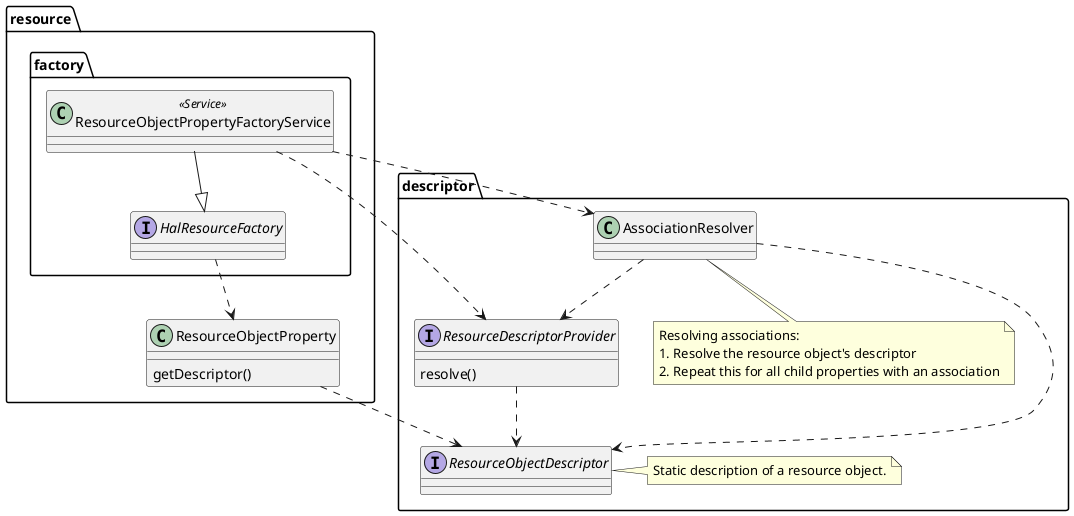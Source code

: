 @startuml
package resource {
  package factory {
    class ResourceObjectPropertyFactoryService<<Service>>
    interface HalResourceFactory

    ResourceObjectPropertyFactoryService --|> HalResourceFactory
  }

  class ResourceObjectProperty {
      getDescriptor()
  }

  HalResourceFactory ..> ResourceObjectProperty
}

package descriptor {
  interface ResourceDescriptorProvider {
      resolve()
  }
  interface ResourceObjectDescriptor
  class AssociationResolver

  AssociationResolver ..> ResourceDescriptorProvider
  AssociationResolver ..> ResourceObjectDescriptor
  ResourceDescriptorProvider ..> ResourceObjectDescriptor

  note right of ResourceObjectDescriptor
      Static description of a resource object.
  end note

  note bottom of AssociationResolver
      Resolving associations:
      1. Resolve the resource object's descriptor
      2. Repeat this for all child properties with an association
  end note
}

ResourceObjectProperty ..> ResourceObjectDescriptor
ResourceObjectPropertyFactoryService ..> ResourceDescriptorProvider
ResourceObjectPropertyFactoryService ..> AssociationResolver
@enduml
